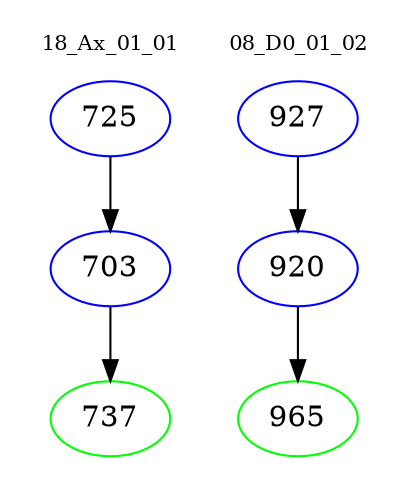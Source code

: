digraph{
subgraph cluster_0 {
color = white
label = "18_Ax_01_01";
fontsize=10;
T0_725 [label="725", color="blue"]
T0_725 -> T0_703 [color="black"]
T0_703 [label="703", color="blue"]
T0_703 -> T0_737 [color="black"]
T0_737 [label="737", color="green"]
}
subgraph cluster_1 {
color = white
label = "08_D0_01_02";
fontsize=10;
T1_927 [label="927", color="blue"]
T1_927 -> T1_920 [color="black"]
T1_920 [label="920", color="blue"]
T1_920 -> T1_965 [color="black"]
T1_965 [label="965", color="green"]
}
}
